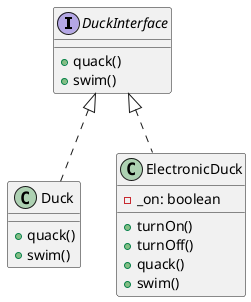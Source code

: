 @startuml
interface DuckInterface {
    +quack()
    +swim()
}

class Duck implements DuckInterface {
    +quack()
    +swim()
}

class ElectronicDuck implements DuckInterface {
    -_on: boolean
    +turnOn()
    +turnOff()
    +quack()
    +swim()
}